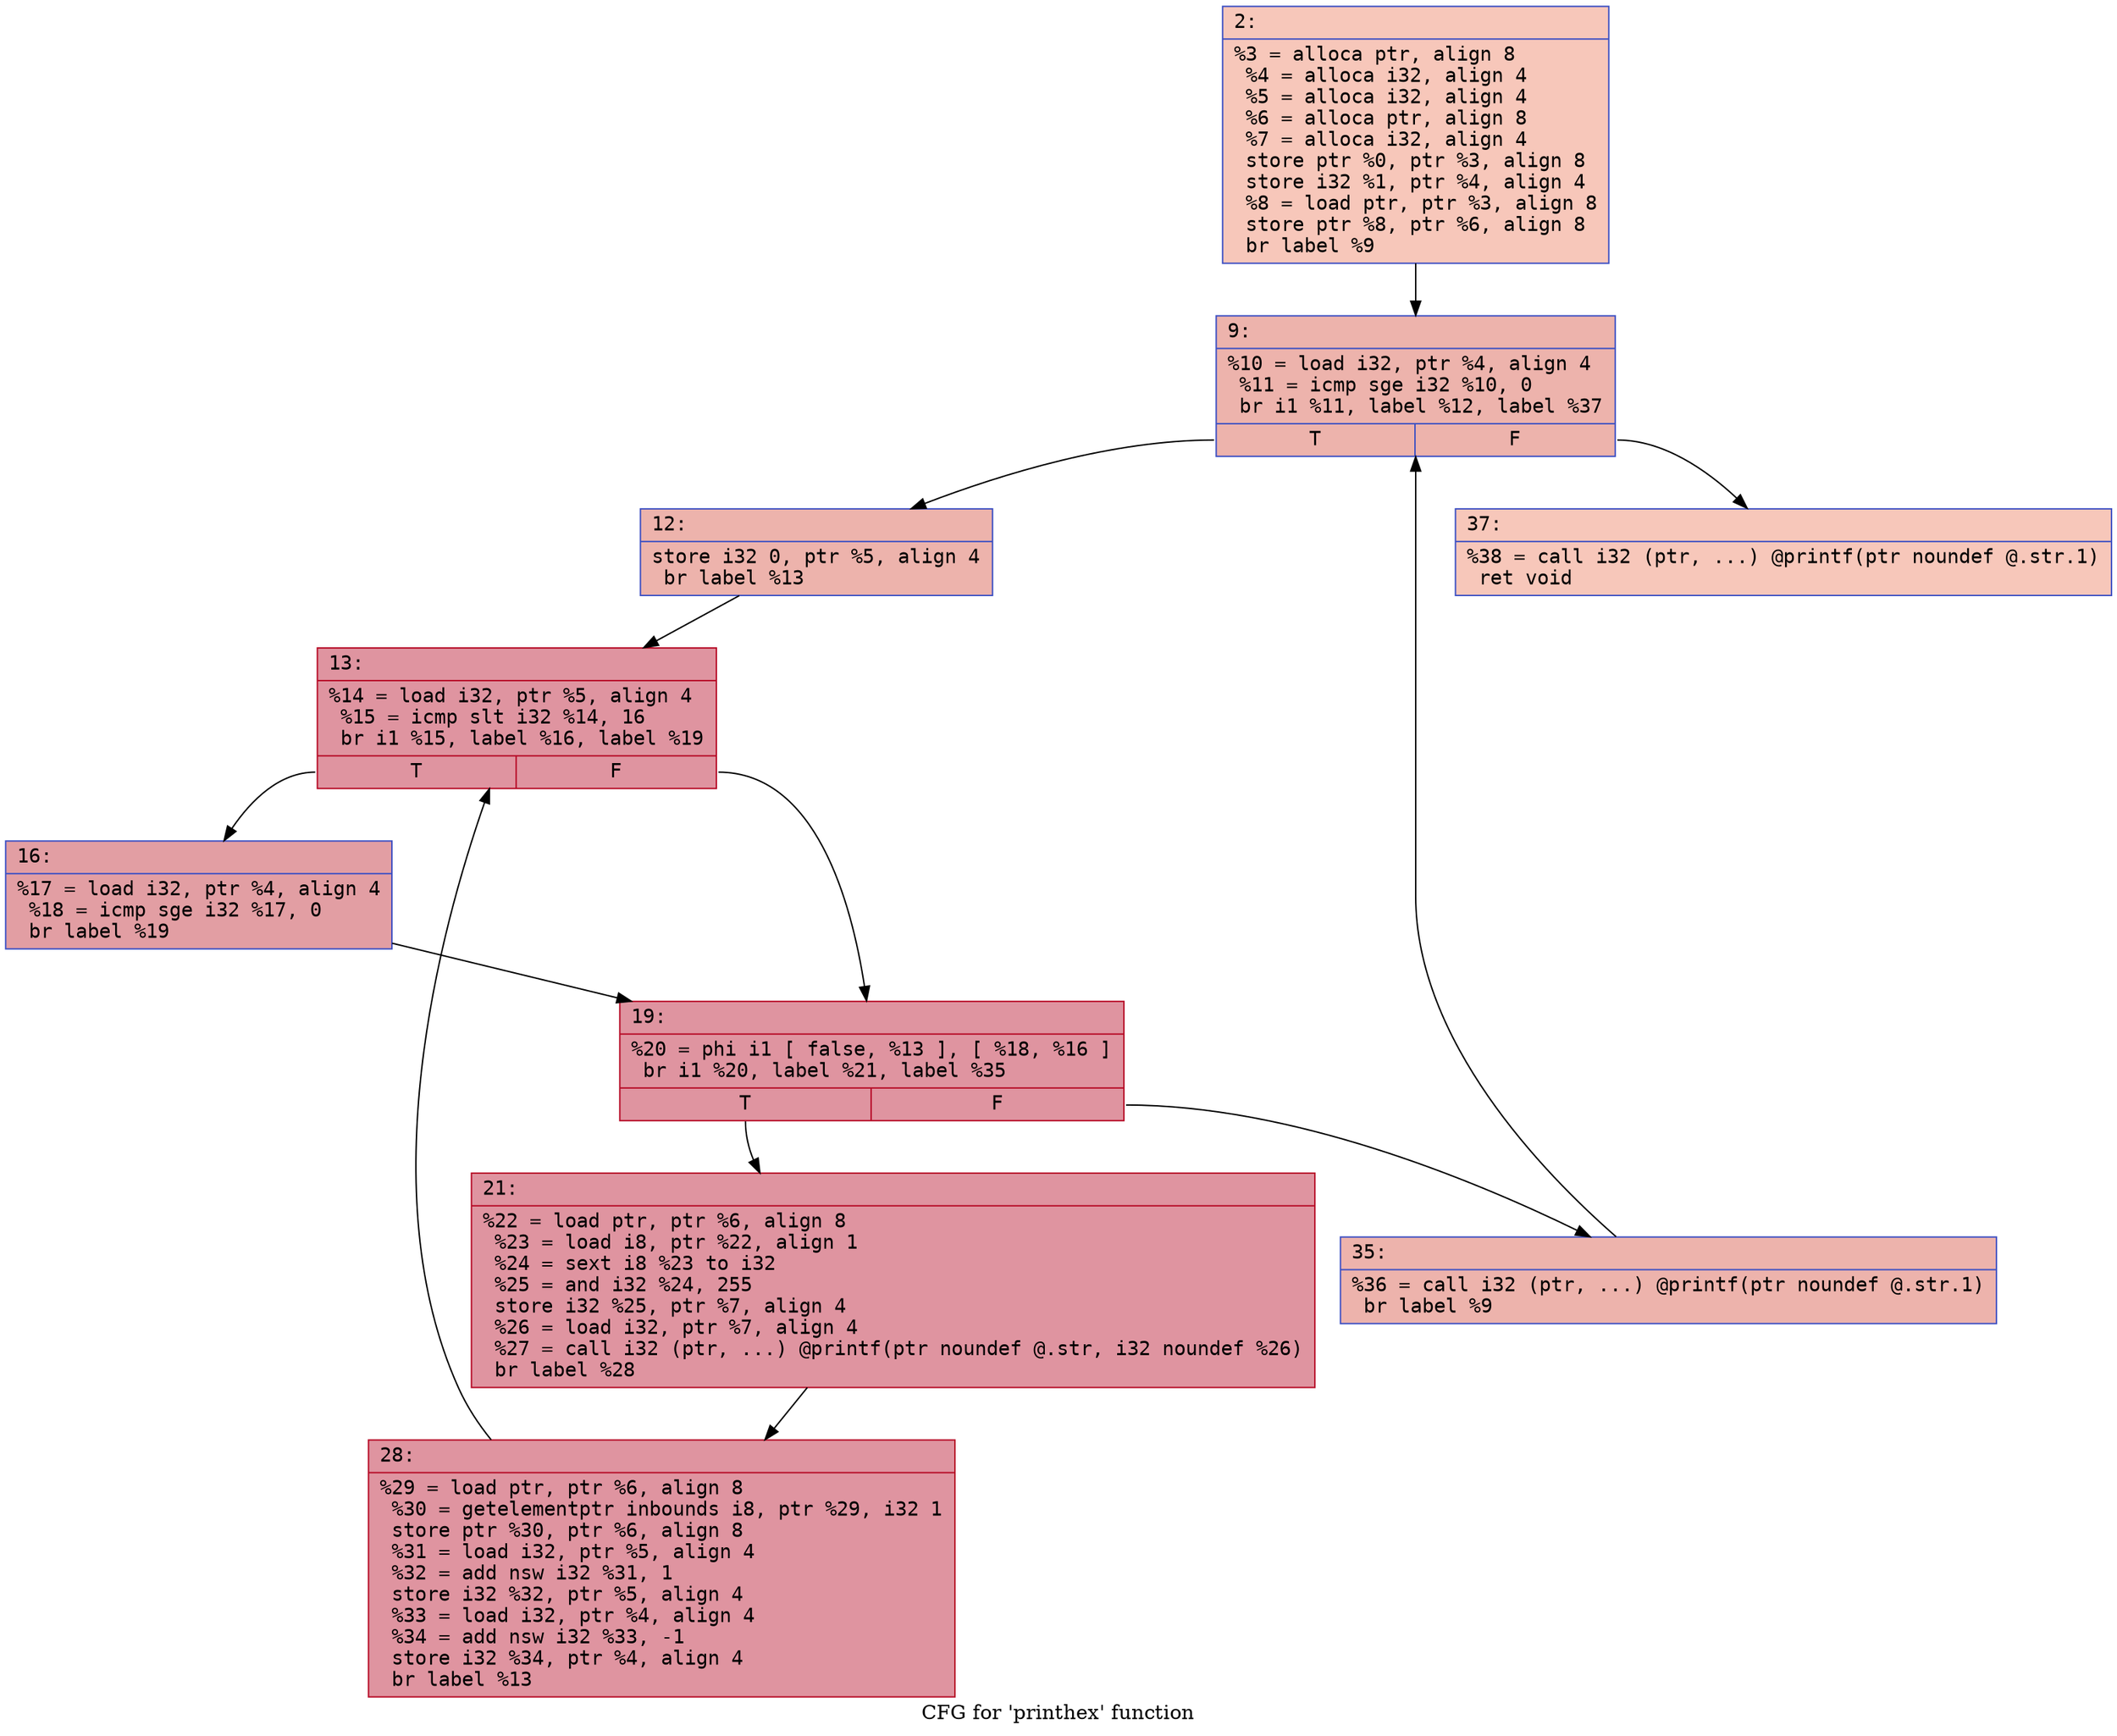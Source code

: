 digraph "CFG for 'printhex' function" {
	label="CFG for 'printhex' function";

	Node0x6000009d2440 [shape=record,color="#3d50c3ff", style=filled, fillcolor="#ec7f6370" fontname="Courier",label="{2:\l|  %3 = alloca ptr, align 8\l  %4 = alloca i32, align 4\l  %5 = alloca i32, align 4\l  %6 = alloca ptr, align 8\l  %7 = alloca i32, align 4\l  store ptr %0, ptr %3, align 8\l  store i32 %1, ptr %4, align 4\l  %8 = load ptr, ptr %3, align 8\l  store ptr %8, ptr %6, align 8\l  br label %9\l}"];
	Node0x6000009d2440 -> Node0x6000009d2490[tooltip="2 -> 9\nProbability 100.00%" ];
	Node0x6000009d2490 [shape=record,color="#3d50c3ff", style=filled, fillcolor="#d6524470" fontname="Courier",label="{9:\l|  %10 = load i32, ptr %4, align 4\l  %11 = icmp sge i32 %10, 0\l  br i1 %11, label %12, label %37\l|{<s0>T|<s1>F}}"];
	Node0x6000009d2490:s0 -> Node0x6000009d24e0[tooltip="9 -> 12\nProbability 96.88%" ];
	Node0x6000009d2490:s1 -> Node0x6000009d2710[tooltip="9 -> 37\nProbability 3.12%" ];
	Node0x6000009d24e0 [shape=record,color="#3d50c3ff", style=filled, fillcolor="#d6524470" fontname="Courier",label="{12:\l|  store i32 0, ptr %5, align 4\l  br label %13\l}"];
	Node0x6000009d24e0 -> Node0x6000009d2530[tooltip="12 -> 13\nProbability 100.00%" ];
	Node0x6000009d2530 [shape=record,color="#b70d28ff", style=filled, fillcolor="#b70d2870" fontname="Courier",label="{13:\l|  %14 = load i32, ptr %5, align 4\l  %15 = icmp slt i32 %14, 16\l  br i1 %15, label %16, label %19\l|{<s0>T|<s1>F}}"];
	Node0x6000009d2530:s0 -> Node0x6000009d2580[tooltip="13 -> 16\nProbability 50.00%" ];
	Node0x6000009d2530:s1 -> Node0x6000009d25d0[tooltip="13 -> 19\nProbability 50.00%" ];
	Node0x6000009d2580 [shape=record,color="#3d50c3ff", style=filled, fillcolor="#be242e70" fontname="Courier",label="{16:\l|  %17 = load i32, ptr %4, align 4\l  %18 = icmp sge i32 %17, 0\l  br label %19\l}"];
	Node0x6000009d2580 -> Node0x6000009d25d0[tooltip="16 -> 19\nProbability 100.00%" ];
	Node0x6000009d25d0 [shape=record,color="#b70d28ff", style=filled, fillcolor="#b70d2870" fontname="Courier",label="{19:\l|  %20 = phi i1 [ false, %13 ], [ %18, %16 ]\l  br i1 %20, label %21, label %35\l|{<s0>T|<s1>F}}"];
	Node0x6000009d25d0:s0 -> Node0x6000009d2620[tooltip="19 -> 21\nProbability 96.88%" ];
	Node0x6000009d25d0:s1 -> Node0x6000009d26c0[tooltip="19 -> 35\nProbability 3.12%" ];
	Node0x6000009d2620 [shape=record,color="#b70d28ff", style=filled, fillcolor="#b70d2870" fontname="Courier",label="{21:\l|  %22 = load ptr, ptr %6, align 8\l  %23 = load i8, ptr %22, align 1\l  %24 = sext i8 %23 to i32\l  %25 = and i32 %24, 255\l  store i32 %25, ptr %7, align 4\l  %26 = load i32, ptr %7, align 4\l  %27 = call i32 (ptr, ...) @printf(ptr noundef @.str, i32 noundef %26)\l  br label %28\l}"];
	Node0x6000009d2620 -> Node0x6000009d2670[tooltip="21 -> 28\nProbability 100.00%" ];
	Node0x6000009d2670 [shape=record,color="#b70d28ff", style=filled, fillcolor="#b70d2870" fontname="Courier",label="{28:\l|  %29 = load ptr, ptr %6, align 8\l  %30 = getelementptr inbounds i8, ptr %29, i32 1\l  store ptr %30, ptr %6, align 8\l  %31 = load i32, ptr %5, align 4\l  %32 = add nsw i32 %31, 1\l  store i32 %32, ptr %5, align 4\l  %33 = load i32, ptr %4, align 4\l  %34 = add nsw i32 %33, -1\l  store i32 %34, ptr %4, align 4\l  br label %13\l}"];
	Node0x6000009d2670 -> Node0x6000009d2530[tooltip="28 -> 13\nProbability 100.00%" ];
	Node0x6000009d26c0 [shape=record,color="#3d50c3ff", style=filled, fillcolor="#d6524470" fontname="Courier",label="{35:\l|  %36 = call i32 (ptr, ...) @printf(ptr noundef @.str.1)\l  br label %9\l}"];
	Node0x6000009d26c0 -> Node0x6000009d2490[tooltip="35 -> 9\nProbability 100.00%" ];
	Node0x6000009d2710 [shape=record,color="#3d50c3ff", style=filled, fillcolor="#ec7f6370" fontname="Courier",label="{37:\l|  %38 = call i32 (ptr, ...) @printf(ptr noundef @.str.1)\l  ret void\l}"];
}
